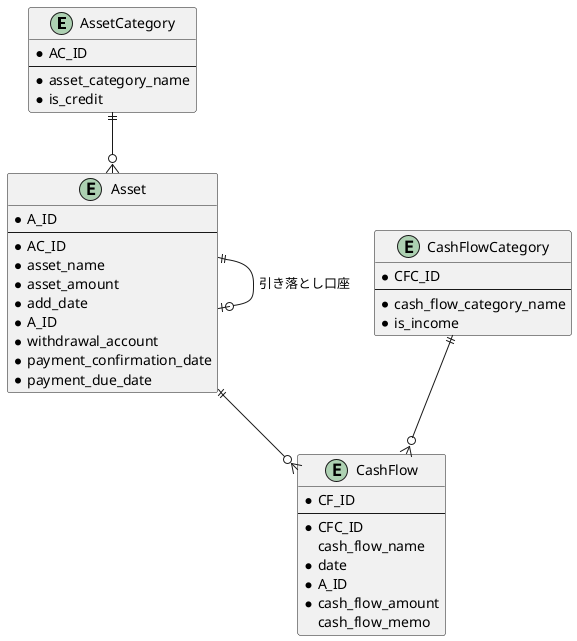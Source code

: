 @startuml models
entity AssetCategory{
    * AC_ID
    --
    * asset_category_name
    * is_credit
}

entity Asset {
    * A_ID
    --
    * AC_ID
    * asset_name
    * asset_amount
    * add_date
    * A_ID
    * withdrawal_account
    * payment_confirmation_date
    * payment_due_date
}

entity CashFlowCategory {
    * CFC_ID
    --
    * cash_flow_category_name
    * is_income
}

entity CashFlow {
    * CF_ID
    --
    * CFC_ID
    cash_flow_name
    * date
    * A_ID
    * cash_flow_amount
    cash_flow_memo
}

AssetCategory ||--o{ Asset
Asset ||--o| Asset : 引き落とし口座
CashFlowCategory ||--o{CashFlow
Asset ||--o{CashFlow

@enduml
